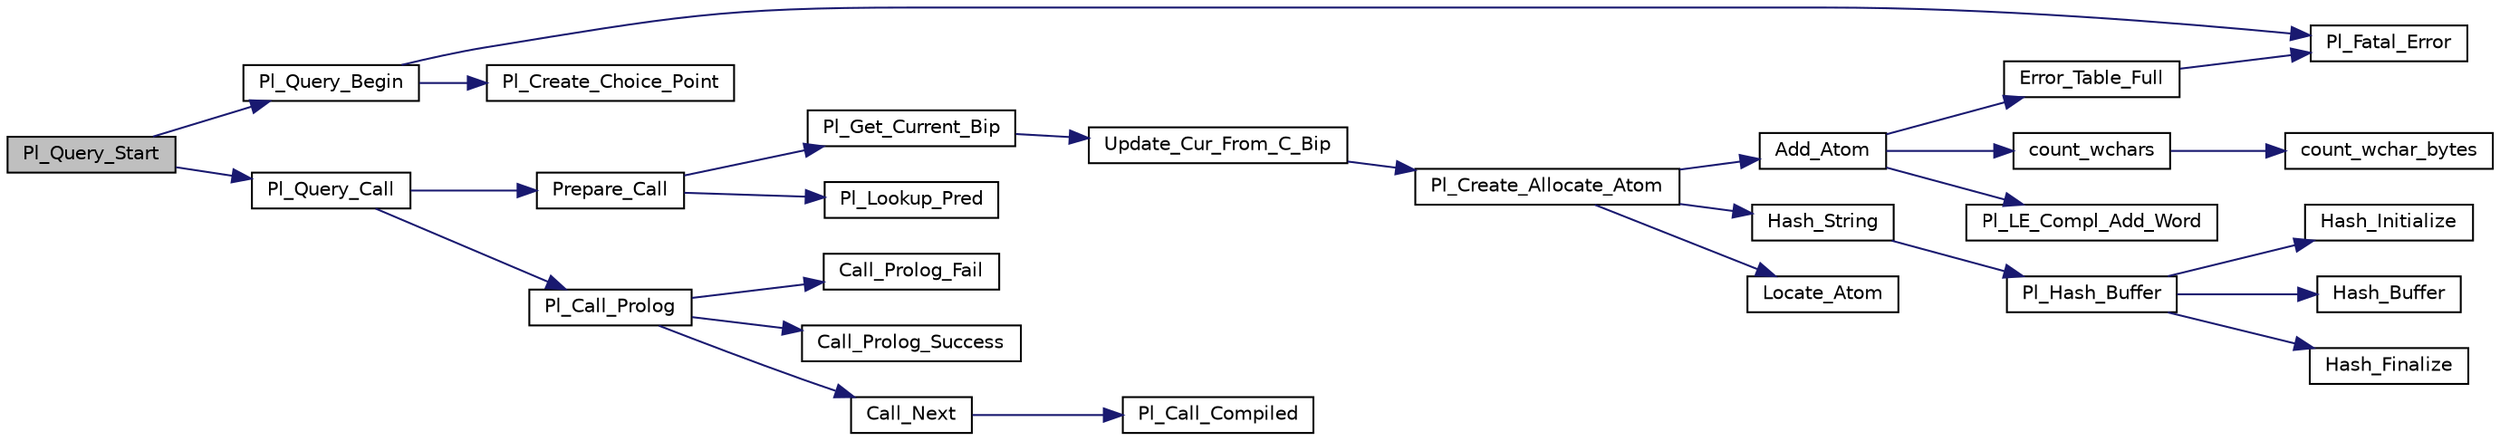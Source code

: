 digraph "Pl_Query_Start"
{
  edge [fontname="Helvetica",fontsize="10",labelfontname="Helvetica",labelfontsize="10"];
  node [fontname="Helvetica",fontsize="10",shape=record];
  rankdir="LR";
  Node1 [label="Pl_Query_Start",height=0.2,width=0.4,color="black", fillcolor="grey75", style="filled", fontcolor="black"];
  Node1 -> Node2 [color="midnightblue",fontsize="10",style="solid",fontname="Helvetica"];
  Node2 [label="Pl_Query_Begin",height=0.2,width=0.4,color="black", fillcolor="white", style="filled",URL="$foreign__supp_8c.html#a482c7bbc075c58f1b581019aba1932e0"];
  Node2 -> Node3 [color="midnightblue",fontsize="10",style="solid",fontname="Helvetica"];
  Node3 [label="Pl_Fatal_Error",height=0.2,width=0.4,color="black", fillcolor="white", style="filled",URL="$misc_8c.html#a190fea7904d7245d4fdc5e9404a07907"];
  Node2 -> Node4 [color="midnightblue",fontsize="10",style="solid",fontname="Helvetica"];
  Node4 [label="Pl_Create_Choice_Point",height=0.2,width=0.4,color="black", fillcolor="white", style="filled",URL="$wam__inst_8c.html#a482d0f0a0b2ac53fc463aaa753ce071e"];
  Node1 -> Node5 [color="midnightblue",fontsize="10",style="solid",fontname="Helvetica"];
  Node5 [label="Pl_Query_Call",height=0.2,width=0.4,color="black", fillcolor="white", style="filled",URL="$foreign__supp_8c.html#a0e0bc48570ba4da4673fb8d9241ca605"];
  Node5 -> Node6 [color="midnightblue",fontsize="10",style="solid",fontname="Helvetica"];
  Node6 [label="Pl_Call_Prolog",height=0.2,width=0.4,color="black", fillcolor="white", style="filled",URL="$engine_8c.html#a837196745e0fb6af03ee5e5d062e1087"];
  Node6 -> Node7 [color="midnightblue",fontsize="10",style="solid",fontname="Helvetica"];
  Node7 [label="Call_Prolog_Fail",height=0.2,width=0.4,color="black", fillcolor="white", style="filled",URL="$engine_8c.html#accfe7947a971f240bf7b8b2bedc59e29"];
  Node6 -> Node8 [color="midnightblue",fontsize="10",style="solid",fontname="Helvetica"];
  Node8 [label="Call_Prolog_Success",height=0.2,width=0.4,color="black", fillcolor="white", style="filled",URL="$engine_8c.html#ae7d5f8d0ac490ede3fcb48af7cceec55"];
  Node6 -> Node9 [color="midnightblue",fontsize="10",style="solid",fontname="Helvetica"];
  Node9 [label="Call_Next",height=0.2,width=0.4,color="black", fillcolor="white", style="filled",URL="$engine_8c.html#a5f34f0c2b928a4bfe7057ced6cd446c8"];
  Node9 -> Node10 [color="midnightblue",fontsize="10",style="solid",fontname="Helvetica"];
  Node10 [label="Pl_Call_Compiled",height=0.2,width=0.4,color="black", fillcolor="white", style="filled",URL="$engine_8c.html#a598600283dd767c2b3d11e798384023c"];
  Node5 -> Node11 [color="midnightblue",fontsize="10",style="solid",fontname="Helvetica"];
  Node11 [label="Prepare_Call",height=0.2,width=0.4,color="black", fillcolor="white", style="filled",URL="$foreign__supp_8c.html#a376d70978294dd38ab3be4534993245b"];
  Node11 -> Node12 [color="midnightblue",fontsize="10",style="solid",fontname="Helvetica"];
  Node12 [label="Pl_Lookup_Pred",height=0.2,width=0.4,color="black", fillcolor="white", style="filled",URL="$pred_8c.html#aa8ebf08b93ec7e4bde2c544c70ba4c39"];
  Node11 -> Node13 [color="midnightblue",fontsize="10",style="solid",fontname="Helvetica"];
  Node13 [label="Pl_Get_Current_Bip",height=0.2,width=0.4,color="black", fillcolor="white", style="filled",URL="$error__supp_8c.html#a8df805fb3afbc1fa300c3d9e8ceb5208"];
  Node13 -> Node14 [color="midnightblue",fontsize="10",style="solid",fontname="Helvetica"];
  Node14 [label="Update_Cur_From_C_Bip",height=0.2,width=0.4,color="black", fillcolor="white", style="filled",URL="$error__supp_8c.html#aef1341aeb3ceb943d8e9d7d6f77b0582"];
  Node14 -> Node15 [color="midnightblue",fontsize="10",style="solid",fontname="Helvetica"];
  Node15 [label="Pl_Create_Allocate_Atom",height=0.2,width=0.4,color="black", fillcolor="white", style="filled",URL="$atom_8c.html#a76a3983dda97458000ed903b9bc94f6c"];
  Node15 -> Node16 [color="midnightblue",fontsize="10",style="solid",fontname="Helvetica"];
  Node16 [label="Hash_String",height=0.2,width=0.4,color="black", fillcolor="white", style="filled",URL="$atom_8c.html#a9ed09c0173fe0a0e6d0f90ec363687fe"];
  Node16 -> Node17 [color="midnightblue",fontsize="10",style="solid",fontname="Helvetica"];
  Node17 [label="Pl_Hash_Buffer",height=0.2,width=0.4,color="black", fillcolor="white", style="filled",URL="$hash__fct_8c.html#a59393adcfbeeda198a890af25f29cf7c"];
  Node17 -> Node18 [color="midnightblue",fontsize="10",style="solid",fontname="Helvetica"];
  Node18 [label="Hash_Initialize",height=0.2,width=0.4,color="black", fillcolor="white", style="filled",URL="$hash__fct_8c.html#abe414d7525a1bb4fcb8e4fd757498cb9"];
  Node17 -> Node19 [color="midnightblue",fontsize="10",style="solid",fontname="Helvetica"];
  Node19 [label="Hash_Buffer",height=0.2,width=0.4,color="black", fillcolor="white", style="filled",URL="$hash__fct_8c.html#a8b1af6cc6089ce3e2e3dc0a8a0d55e90"];
  Node17 -> Node20 [color="midnightblue",fontsize="10",style="solid",fontname="Helvetica"];
  Node20 [label="Hash_Finalize",height=0.2,width=0.4,color="black", fillcolor="white", style="filled",URL="$hash__fct_8c.html#aa33bb265b03bb03aa455241e374409f7"];
  Node15 -> Node21 [color="midnightblue",fontsize="10",style="solid",fontname="Helvetica"];
  Node21 [label="Locate_Atom",height=0.2,width=0.4,color="black", fillcolor="white", style="filled",URL="$atom_8c.html#ad4222685eae3cdb0315df48a8a7e89fc"];
  Node15 -> Node22 [color="midnightblue",fontsize="10",style="solid",fontname="Helvetica"];
  Node22 [label="Add_Atom",height=0.2,width=0.4,color="black", fillcolor="white", style="filled",URL="$atom_8c.html#abe628ad301508c0ed926cfb4bc791818"];
  Node22 -> Node23 [color="midnightblue",fontsize="10",style="solid",fontname="Helvetica"];
  Node23 [label="Error_Table_Full",height=0.2,width=0.4,color="black", fillcolor="white", style="filled",URL="$atom_8c.html#a37c733b7022eab8b9b95f0182591ee15"];
  Node23 -> Node3 [color="midnightblue",fontsize="10",style="solid",fontname="Helvetica"];
  Node22 -> Node24 [color="midnightblue",fontsize="10",style="solid",fontname="Helvetica"];
  Node24 [label="count_wchars",height=0.2,width=0.4,color="black", fillcolor="white", style="filled",URL="$pl__wchar_8c.html#a55a0d7269a65645bbd4c978385b0c7a3"];
  Node24 -> Node25 [color="midnightblue",fontsize="10",style="solid",fontname="Helvetica"];
  Node25 [label="count_wchar_bytes",height=0.2,width=0.4,color="black", fillcolor="white", style="filled",URL="$pl__wchar_8c.html#afa9feb443cef2f8da40dd45a8c0e273d"];
  Node22 -> Node26 [color="midnightblue",fontsize="10",style="solid",fontname="Helvetica"];
  Node26 [label="Pl_LE_Compl_Add_Word",height=0.2,width=0.4,color="black", fillcolor="white", style="filled",URL="$linedit_8c.html#ab2a8db946ffd8187b5216ff4ac8cbe7c"];
}
